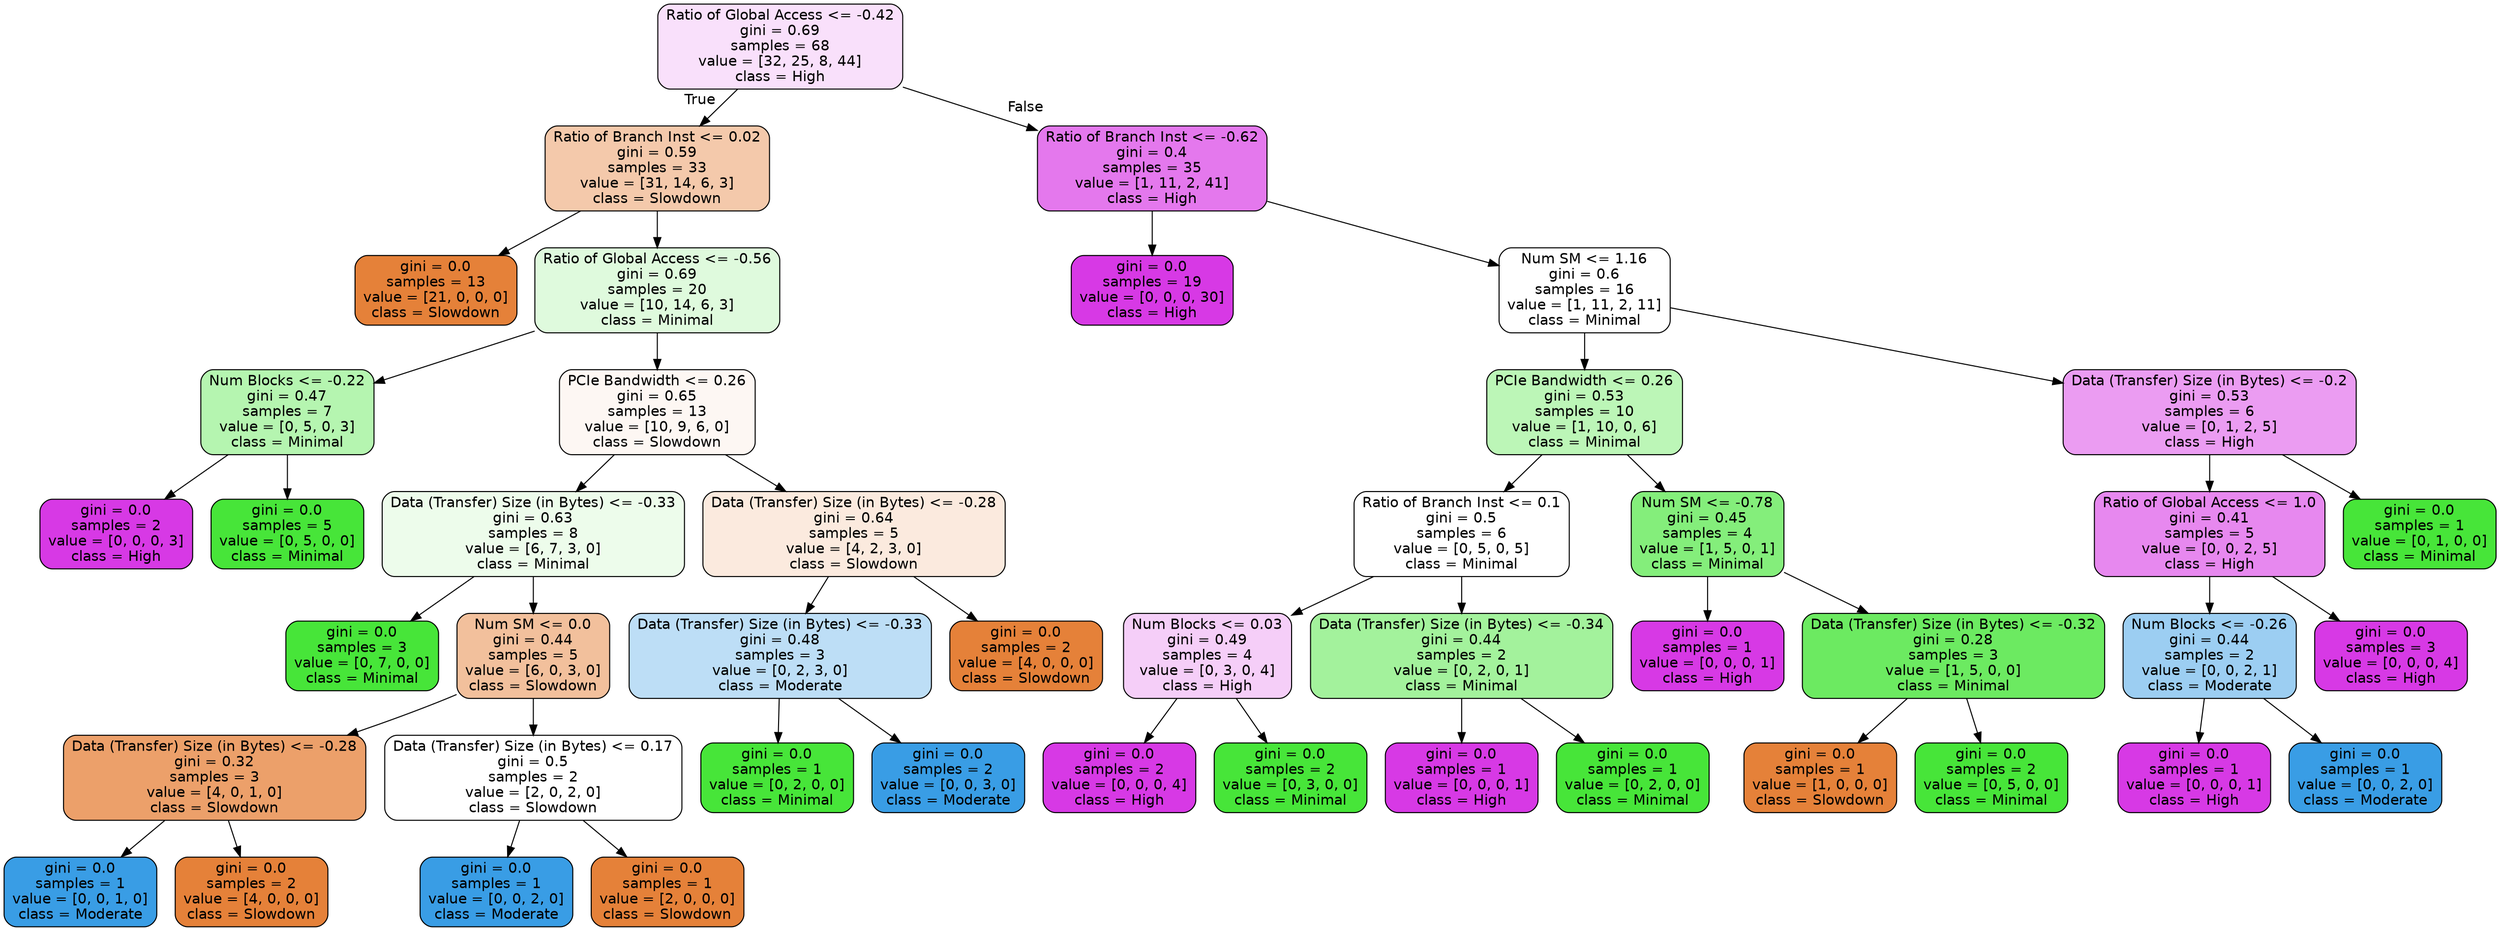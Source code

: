 digraph Tree {
node [shape=box, style="filled, rounded", color="black", fontname=helvetica] ;
edge [fontname=helvetica] ;
0 [label="Ratio of Global Access <= -0.42\ngini = 0.69\nsamples = 68\nvalue = [32, 25, 8, 44]\nclass = High", fillcolor="#f9e0fb"] ;
1 [label="Ratio of Branch Inst <= 0.02\ngini = 0.59\nsamples = 33\nvalue = [31, 14, 6, 3]\nclass = Slowdown", fillcolor="#f4c9ab"] ;
0 -> 1 [labeldistance=2.5, labelangle=45, headlabel="True"] ;
2 [label="gini = 0.0\nsamples = 13\nvalue = [21, 0, 0, 0]\nclass = Slowdown", fillcolor="#e58139"] ;
1 -> 2 ;
3 [label="Ratio of Global Access <= -0.56\ngini = 0.69\nsamples = 20\nvalue = [10, 14, 6, 3]\nclass = Minimal", fillcolor="#dffadd"] ;
1 -> 3 ;
4 [label="Num Blocks <= -0.22\ngini = 0.47\nsamples = 7\nvalue = [0, 5, 0, 3]\nclass = Minimal", fillcolor="#b5f5b0"] ;
3 -> 4 ;
5 [label="gini = 0.0\nsamples = 2\nvalue = [0, 0, 0, 3]\nclass = High", fillcolor="#d739e5"] ;
4 -> 5 ;
6 [label="gini = 0.0\nsamples = 5\nvalue = [0, 5, 0, 0]\nclass = Minimal", fillcolor="#47e539"] ;
4 -> 6 ;
7 [label="PCIe Bandwidth <= 0.26\ngini = 0.65\nsamples = 13\nvalue = [10, 9, 6, 0]\nclass = Slowdown", fillcolor="#fdf7f3"] ;
3 -> 7 ;
8 [label="Data (Transfer) Size (in Bytes) <= -0.33\ngini = 0.63\nsamples = 8\nvalue = [6, 7, 3, 0]\nclass = Minimal", fillcolor="#edfceb"] ;
7 -> 8 ;
9 [label="gini = 0.0\nsamples = 3\nvalue = [0, 7, 0, 0]\nclass = Minimal", fillcolor="#47e539"] ;
8 -> 9 ;
10 [label="Num SM <= 0.0\ngini = 0.44\nsamples = 5\nvalue = [6, 0, 3, 0]\nclass = Slowdown", fillcolor="#f2c09c"] ;
8 -> 10 ;
11 [label="Data (Transfer) Size (in Bytes) <= -0.28\ngini = 0.32\nsamples = 3\nvalue = [4, 0, 1, 0]\nclass = Slowdown", fillcolor="#eca06a"] ;
10 -> 11 ;
12 [label="gini = 0.0\nsamples = 1\nvalue = [0, 0, 1, 0]\nclass = Moderate", fillcolor="#399de5"] ;
11 -> 12 ;
13 [label="gini = 0.0\nsamples = 2\nvalue = [4, 0, 0, 0]\nclass = Slowdown", fillcolor="#e58139"] ;
11 -> 13 ;
14 [label="Data (Transfer) Size (in Bytes) <= 0.17\ngini = 0.5\nsamples = 2\nvalue = [2, 0, 2, 0]\nclass = Slowdown", fillcolor="#ffffff"] ;
10 -> 14 ;
15 [label="gini = 0.0\nsamples = 1\nvalue = [0, 0, 2, 0]\nclass = Moderate", fillcolor="#399de5"] ;
14 -> 15 ;
16 [label="gini = 0.0\nsamples = 1\nvalue = [2, 0, 0, 0]\nclass = Slowdown", fillcolor="#e58139"] ;
14 -> 16 ;
17 [label="Data (Transfer) Size (in Bytes) <= -0.28\ngini = 0.64\nsamples = 5\nvalue = [4, 2, 3, 0]\nclass = Slowdown", fillcolor="#fbeade"] ;
7 -> 17 ;
18 [label="Data (Transfer) Size (in Bytes) <= -0.33\ngini = 0.48\nsamples = 3\nvalue = [0, 2, 3, 0]\nclass = Moderate", fillcolor="#bddef6"] ;
17 -> 18 ;
19 [label="gini = 0.0\nsamples = 1\nvalue = [0, 2, 0, 0]\nclass = Minimal", fillcolor="#47e539"] ;
18 -> 19 ;
20 [label="gini = 0.0\nsamples = 2\nvalue = [0, 0, 3, 0]\nclass = Moderate", fillcolor="#399de5"] ;
18 -> 20 ;
21 [label="gini = 0.0\nsamples = 2\nvalue = [4, 0, 0, 0]\nclass = Slowdown", fillcolor="#e58139"] ;
17 -> 21 ;
22 [label="Ratio of Branch Inst <= -0.62\ngini = 0.4\nsamples = 35\nvalue = [1, 11, 2, 41]\nclass = High", fillcolor="#e478ed"] ;
0 -> 22 [labeldistance=2.5, labelangle=-45, headlabel="False"] ;
23 [label="gini = 0.0\nsamples = 19\nvalue = [0, 0, 0, 30]\nclass = High", fillcolor="#d739e5"] ;
22 -> 23 ;
24 [label="Num SM <= 1.16\ngini = 0.6\nsamples = 16\nvalue = [1, 11, 2, 11]\nclass = Minimal", fillcolor="#ffffff"] ;
22 -> 24 ;
25 [label="PCIe Bandwidth <= 0.26\ngini = 0.53\nsamples = 10\nvalue = [1, 10, 0, 6]\nclass = Minimal", fillcolor="#bcf6b7"] ;
24 -> 25 ;
26 [label="Ratio of Branch Inst <= 0.1\ngini = 0.5\nsamples = 6\nvalue = [0, 5, 0, 5]\nclass = Minimal", fillcolor="#ffffff"] ;
25 -> 26 ;
27 [label="Num Blocks <= 0.03\ngini = 0.49\nsamples = 4\nvalue = [0, 3, 0, 4]\nclass = High", fillcolor="#f5cef8"] ;
26 -> 27 ;
28 [label="gini = 0.0\nsamples = 2\nvalue = [0, 0, 0, 4]\nclass = High", fillcolor="#d739e5"] ;
27 -> 28 ;
29 [label="gini = 0.0\nsamples = 2\nvalue = [0, 3, 0, 0]\nclass = Minimal", fillcolor="#47e539"] ;
27 -> 29 ;
30 [label="Data (Transfer) Size (in Bytes) <= -0.34\ngini = 0.44\nsamples = 2\nvalue = [0, 2, 0, 1]\nclass = Minimal", fillcolor="#a3f29c"] ;
26 -> 30 ;
31 [label="gini = 0.0\nsamples = 1\nvalue = [0, 0, 0, 1]\nclass = High", fillcolor="#d739e5"] ;
30 -> 31 ;
32 [label="gini = 0.0\nsamples = 1\nvalue = [0, 2, 0, 0]\nclass = Minimal", fillcolor="#47e539"] ;
30 -> 32 ;
33 [label="Num SM <= -0.78\ngini = 0.45\nsamples = 4\nvalue = [1, 5, 0, 1]\nclass = Minimal", fillcolor="#84ee7b"] ;
25 -> 33 ;
34 [label="gini = 0.0\nsamples = 1\nvalue = [0, 0, 0, 1]\nclass = High", fillcolor="#d739e5"] ;
33 -> 34 ;
35 [label="Data (Transfer) Size (in Bytes) <= -0.32\ngini = 0.28\nsamples = 3\nvalue = [1, 5, 0, 0]\nclass = Minimal", fillcolor="#6cea61"] ;
33 -> 35 ;
36 [label="gini = 0.0\nsamples = 1\nvalue = [1, 0, 0, 0]\nclass = Slowdown", fillcolor="#e58139"] ;
35 -> 36 ;
37 [label="gini = 0.0\nsamples = 2\nvalue = [0, 5, 0, 0]\nclass = Minimal", fillcolor="#47e539"] ;
35 -> 37 ;
38 [label="Data (Transfer) Size (in Bytes) <= -0.2\ngini = 0.53\nsamples = 6\nvalue = [0, 1, 2, 5]\nclass = High", fillcolor="#eb9cf2"] ;
24 -> 38 ;
39 [label="Ratio of Global Access <= 1.0\ngini = 0.41\nsamples = 5\nvalue = [0, 0, 2, 5]\nclass = High", fillcolor="#e788ef"] ;
38 -> 39 ;
40 [label="Num Blocks <= -0.26\ngini = 0.44\nsamples = 2\nvalue = [0, 0, 2, 1]\nclass = Moderate", fillcolor="#9ccef2"] ;
39 -> 40 ;
41 [label="gini = 0.0\nsamples = 1\nvalue = [0, 0, 0, 1]\nclass = High", fillcolor="#d739e5"] ;
40 -> 41 ;
42 [label="gini = 0.0\nsamples = 1\nvalue = [0, 0, 2, 0]\nclass = Moderate", fillcolor="#399de5"] ;
40 -> 42 ;
43 [label="gini = 0.0\nsamples = 3\nvalue = [0, 0, 0, 4]\nclass = High", fillcolor="#d739e5"] ;
39 -> 43 ;
44 [label="gini = 0.0\nsamples = 1\nvalue = [0, 1, 0, 0]\nclass = Minimal", fillcolor="#47e539"] ;
38 -> 44 ;
}